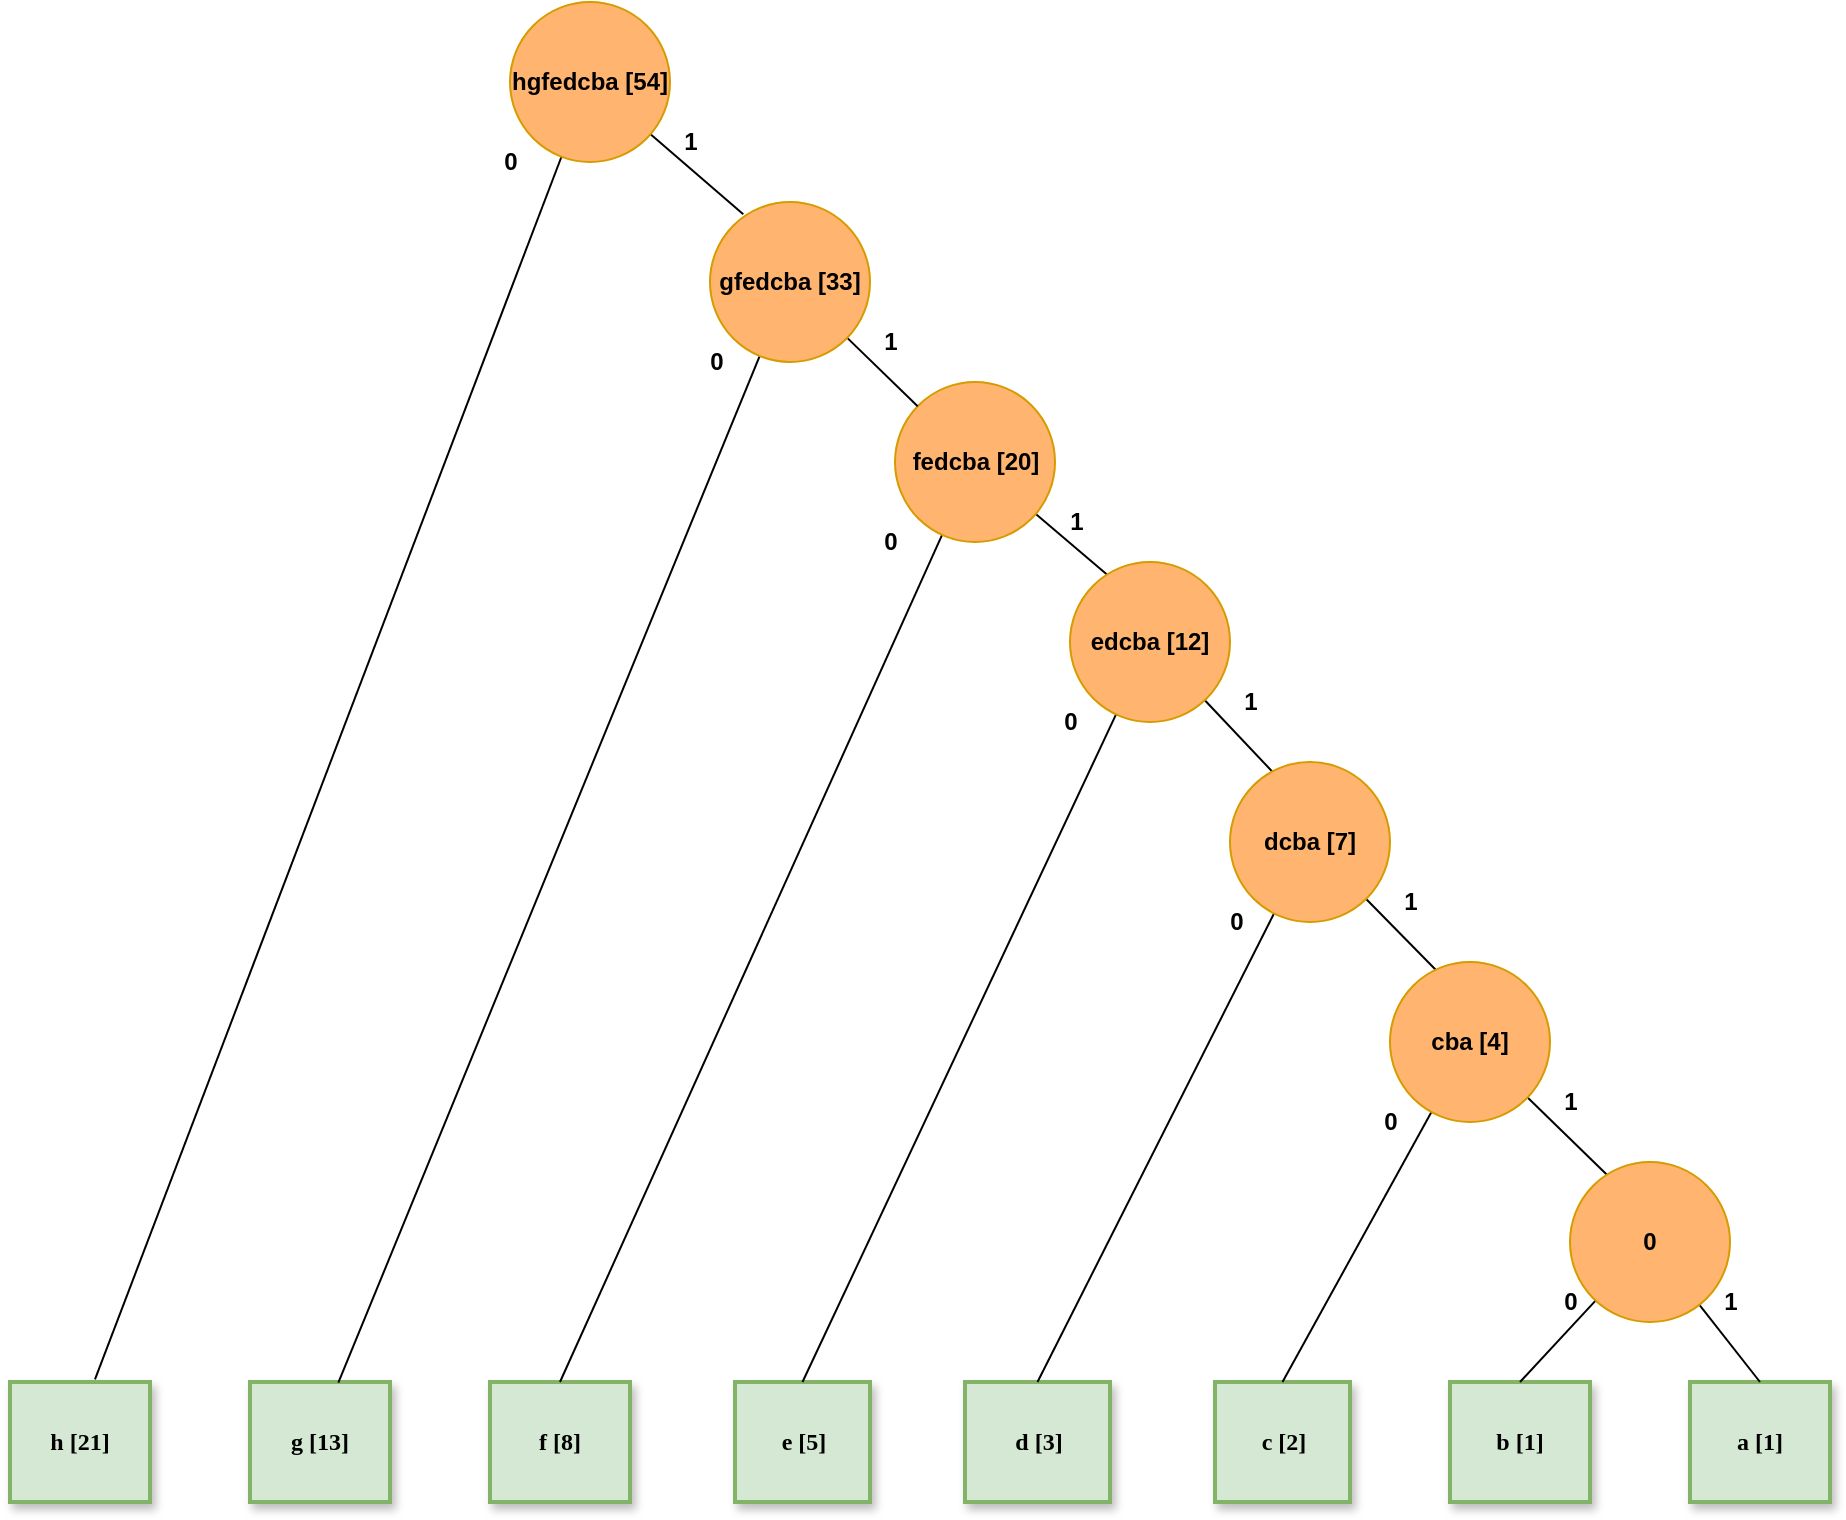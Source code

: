 <mxfile version="15.7.4" type="github">
  <diagram name="Page-1" id="10a91c8b-09ff-31b1-d368-03940ed4cc9e">
    <mxGraphModel dx="1422" dy="622" grid="1" gridSize="10" guides="1" tooltips="1" connect="1" arrows="1" fold="1" page="1" pageScale="1" pageWidth="1100" pageHeight="850" background="none" math="0" shadow="0">
      <root>
        <mxCell id="0" />
        <mxCell id="1" parent="0" />
        <mxCell id="62893188c0fa7362-11" value="a [1]" style="whiteSpace=wrap;html=1;rounded=0;shadow=1;labelBackgroundColor=none;strokeWidth=2;fontFamily=Verdana;fontSize=12;align=center;fillColor=#d5e8d4;strokeColor=#82b366;fontStyle=1" parent="1" vertex="1">
          <mxGeometry x="1000" y="730" width="70" height="60" as="geometry" />
        </mxCell>
        <mxCell id="62893188c0fa7362-20" value="e [5]" style="whiteSpace=wrap;html=1;rounded=0;shadow=1;labelBackgroundColor=none;strokeWidth=2;fontFamily=Verdana;fontSize=12;align=center;fillColor=#d5e8d4;strokeColor=#82b366;fontStyle=1" parent="1" vertex="1">
          <mxGeometry x="522.5" y="730" width="67.5" height="60" as="geometry" />
        </mxCell>
        <mxCell id="62893188c0fa7362-21" value="d [3]" style="whiteSpace=wrap;html=1;rounded=0;shadow=1;labelBackgroundColor=none;strokeWidth=2;fontFamily=Verdana;fontSize=12;align=center;fillColor=#d5e8d4;strokeColor=#82b366;fontStyle=1" parent="1" vertex="1">
          <mxGeometry x="637.5" y="730" width="72.5" height="60" as="geometry" />
        </mxCell>
        <mxCell id="62893188c0fa7362-22" value="c [2]" style="whiteSpace=wrap;html=1;rounded=0;shadow=1;labelBackgroundColor=none;strokeWidth=2;fontFamily=Verdana;fontSize=12;align=center;fillColor=#d5e8d4;strokeColor=#82b366;fontStyle=1" parent="1" vertex="1">
          <mxGeometry x="762.5" y="730" width="67.5" height="60" as="geometry" />
        </mxCell>
        <mxCell id="62893188c0fa7362-23" value="b [1]" style="whiteSpace=wrap;html=1;rounded=0;shadow=1;labelBackgroundColor=none;strokeWidth=2;fontFamily=Verdana;fontSize=12;align=center;fillColor=#d5e8d4;strokeColor=#82b366;fontStyle=1" parent="1" vertex="1">
          <mxGeometry x="880" y="730" width="70" height="60" as="geometry" />
        </mxCell>
        <mxCell id="Y31iZVEO0cCtLpvdEjN2-1" value="f [8]" style="whiteSpace=wrap;html=1;rounded=0;shadow=1;labelBackgroundColor=none;strokeWidth=2;fontFamily=Verdana;fontSize=12;align=center;fillColor=#d5e8d4;strokeColor=#82b366;fontStyle=1" vertex="1" parent="1">
          <mxGeometry x="400" y="730" width="70" height="60" as="geometry" />
        </mxCell>
        <mxCell id="Y31iZVEO0cCtLpvdEjN2-2" value="g [13]" style="whiteSpace=wrap;html=1;rounded=0;shadow=1;labelBackgroundColor=none;strokeWidth=2;fontFamily=Verdana;fontSize=12;align=center;fillColor=#d5e8d4;strokeColor=#82b366;fontStyle=1" vertex="1" parent="1">
          <mxGeometry x="280" y="730" width="70" height="60" as="geometry" />
        </mxCell>
        <mxCell id="Y31iZVEO0cCtLpvdEjN2-19" style="edgeStyle=none;rounded=0;orthogonalLoop=1;jettySize=auto;html=1;entryX=0.229;entryY=0.077;entryDx=0;entryDy=0;entryPerimeter=0;endArrow=none;endFill=0;" edge="1" parent="1" source="Y31iZVEO0cCtLpvdEjN2-9" target="Y31iZVEO0cCtLpvdEjN2-10">
          <mxGeometry relative="1" as="geometry" />
        </mxCell>
        <mxCell id="Y31iZVEO0cCtLpvdEjN2-29" style="edgeStyle=none;rounded=0;orthogonalLoop=1;jettySize=auto;html=1;entryX=0.5;entryY=0;entryDx=0;entryDy=0;endArrow=none;endFill=0;" edge="1" parent="1" source="Y31iZVEO0cCtLpvdEjN2-9" target="Y31iZVEO0cCtLpvdEjN2-1">
          <mxGeometry relative="1" as="geometry" />
        </mxCell>
        <mxCell id="Y31iZVEO0cCtLpvdEjN2-9" value="fedcba [20]" style="ellipse;whiteSpace=wrap;html=1;aspect=fixed;fillColor=#FFB570;strokeColor=#d79b00;fontStyle=1" vertex="1" parent="1">
          <mxGeometry x="602.5" y="230" width="80" height="80" as="geometry" />
        </mxCell>
        <mxCell id="Y31iZVEO0cCtLpvdEjN2-20" style="edgeStyle=none;rounded=0;orthogonalLoop=1;jettySize=auto;html=1;entryX=0.304;entryY=0.102;entryDx=0;entryDy=0;entryPerimeter=0;endArrow=none;endFill=0;" edge="1" parent="1" source="Y31iZVEO0cCtLpvdEjN2-10" target="Y31iZVEO0cCtLpvdEjN2-11">
          <mxGeometry relative="1" as="geometry" />
        </mxCell>
        <mxCell id="Y31iZVEO0cCtLpvdEjN2-30" style="edgeStyle=none;rounded=0;orthogonalLoop=1;jettySize=auto;html=1;entryX=0.5;entryY=0;entryDx=0;entryDy=0;endArrow=none;endFill=0;" edge="1" parent="1" source="Y31iZVEO0cCtLpvdEjN2-10" target="62893188c0fa7362-20">
          <mxGeometry relative="1" as="geometry" />
        </mxCell>
        <mxCell id="Y31iZVEO0cCtLpvdEjN2-10" value="edcba [12]" style="ellipse;whiteSpace=wrap;html=1;aspect=fixed;fillColor=#FFB570;strokeColor=#d79b00;fontStyle=1" vertex="1" parent="1">
          <mxGeometry x="690" y="320" width="80" height="80" as="geometry" />
        </mxCell>
        <mxCell id="Y31iZVEO0cCtLpvdEjN2-21" style="edgeStyle=none;rounded=0;orthogonalLoop=1;jettySize=auto;html=1;entryX=0.313;entryY=0.077;entryDx=0;entryDy=0;entryPerimeter=0;endArrow=none;endFill=0;" edge="1" parent="1" source="Y31iZVEO0cCtLpvdEjN2-11" target="Y31iZVEO0cCtLpvdEjN2-12">
          <mxGeometry relative="1" as="geometry" />
        </mxCell>
        <mxCell id="Y31iZVEO0cCtLpvdEjN2-31" style="edgeStyle=none;rounded=0;orthogonalLoop=1;jettySize=auto;html=1;entryX=0.5;entryY=0;entryDx=0;entryDy=0;endArrow=none;endFill=0;" edge="1" parent="1" source="Y31iZVEO0cCtLpvdEjN2-11" target="62893188c0fa7362-21">
          <mxGeometry relative="1" as="geometry" />
        </mxCell>
        <mxCell id="Y31iZVEO0cCtLpvdEjN2-11" value="dcba [7]" style="ellipse;whiteSpace=wrap;html=1;aspect=fixed;fillColor=#FFB570;strokeColor=#d79b00;fontStyle=1" vertex="1" parent="1">
          <mxGeometry x="770" y="420" width="80" height="80" as="geometry" />
        </mxCell>
        <mxCell id="Y31iZVEO0cCtLpvdEjN2-22" style="edgeStyle=none;rounded=0;orthogonalLoop=1;jettySize=auto;html=1;entryX=0.25;entryY=0.098;entryDx=0;entryDy=0;entryPerimeter=0;endArrow=none;endFill=0;" edge="1" parent="1" source="Y31iZVEO0cCtLpvdEjN2-12" target="Y31iZVEO0cCtLpvdEjN2-13">
          <mxGeometry relative="1" as="geometry" />
        </mxCell>
        <mxCell id="Y31iZVEO0cCtLpvdEjN2-25" style="edgeStyle=none;rounded=0;orthogonalLoop=1;jettySize=auto;html=1;entryX=0.5;entryY=0;entryDx=0;entryDy=0;endArrow=none;endFill=0;" edge="1" parent="1" source="Y31iZVEO0cCtLpvdEjN2-12" target="62893188c0fa7362-22">
          <mxGeometry relative="1" as="geometry" />
        </mxCell>
        <mxCell id="Y31iZVEO0cCtLpvdEjN2-12" value="cba [4]" style="ellipse;whiteSpace=wrap;html=1;aspect=fixed;fillColor=#FFB570;strokeColor=#d79b00;fontStyle=1" vertex="1" parent="1">
          <mxGeometry x="850" y="520" width="80" height="80" as="geometry" />
        </mxCell>
        <mxCell id="Y31iZVEO0cCtLpvdEjN2-23" style="edgeStyle=none;rounded=0;orthogonalLoop=1;jettySize=auto;html=1;entryX=0.5;entryY=0;entryDx=0;entryDy=0;endArrow=none;endFill=0;" edge="1" parent="1" source="Y31iZVEO0cCtLpvdEjN2-13" target="62893188c0fa7362-11">
          <mxGeometry relative="1" as="geometry" />
        </mxCell>
        <mxCell id="Y31iZVEO0cCtLpvdEjN2-24" style="edgeStyle=none;rounded=0;orthogonalLoop=1;jettySize=auto;html=1;entryX=0.5;entryY=0;entryDx=0;entryDy=0;endArrow=none;endFill=0;" edge="1" parent="1" source="Y31iZVEO0cCtLpvdEjN2-13" target="62893188c0fa7362-23">
          <mxGeometry relative="1" as="geometry" />
        </mxCell>
        <mxCell id="Y31iZVEO0cCtLpvdEjN2-13" value="0" style="ellipse;whiteSpace=wrap;html=1;aspect=fixed;fillColor=#FFB570;strokeColor=#d79b00;fontStyle=1" vertex="1" parent="1">
          <mxGeometry x="940" y="620" width="80" height="80" as="geometry" />
        </mxCell>
        <mxCell id="Y31iZVEO0cCtLpvdEjN2-18" style="edgeStyle=none;rounded=0;orthogonalLoop=1;jettySize=auto;html=1;endArrow=none;endFill=0;" edge="1" parent="1" source="Y31iZVEO0cCtLpvdEjN2-14" target="Y31iZVEO0cCtLpvdEjN2-9">
          <mxGeometry relative="1" as="geometry" />
        </mxCell>
        <mxCell id="Y31iZVEO0cCtLpvdEjN2-27" style="edgeStyle=none;rounded=0;orthogonalLoop=1;jettySize=auto;html=1;entryX=0.631;entryY=0.006;entryDx=0;entryDy=0;entryPerimeter=0;endArrow=none;endFill=0;" edge="1" parent="1" source="Y31iZVEO0cCtLpvdEjN2-14" target="Y31iZVEO0cCtLpvdEjN2-2">
          <mxGeometry relative="1" as="geometry" />
        </mxCell>
        <mxCell id="Y31iZVEO0cCtLpvdEjN2-14" value="gfedcba [33]" style="ellipse;whiteSpace=wrap;html=1;aspect=fixed;fillColor=#FFB570;strokeColor=#d79b00;fontStyle=1" vertex="1" parent="1">
          <mxGeometry x="510" y="140" width="80" height="80" as="geometry" />
        </mxCell>
        <mxCell id="Y31iZVEO0cCtLpvdEjN2-15" value="h [21]" style="whiteSpace=wrap;html=1;rounded=0;shadow=1;labelBackgroundColor=none;strokeWidth=2;fontFamily=Verdana;fontSize=12;align=center;fillColor=#d5e8d4;strokeColor=#82b366;fontStyle=1" vertex="1" parent="1">
          <mxGeometry x="160" y="730" width="70" height="60" as="geometry" />
        </mxCell>
        <mxCell id="Y31iZVEO0cCtLpvdEjN2-17" style="rounded=0;orthogonalLoop=1;jettySize=auto;html=1;entryX=0.208;entryY=0.077;entryDx=0;entryDy=0;entryPerimeter=0;endArrow=none;endFill=0;" edge="1" parent="1" source="Y31iZVEO0cCtLpvdEjN2-16" target="Y31iZVEO0cCtLpvdEjN2-14">
          <mxGeometry relative="1" as="geometry" />
        </mxCell>
        <mxCell id="Y31iZVEO0cCtLpvdEjN2-26" style="edgeStyle=none;rounded=0;orthogonalLoop=1;jettySize=auto;html=1;entryX=0.607;entryY=-0.022;entryDx=0;entryDy=0;entryPerimeter=0;endArrow=none;endFill=0;" edge="1" parent="1" source="Y31iZVEO0cCtLpvdEjN2-16" target="Y31iZVEO0cCtLpvdEjN2-15">
          <mxGeometry relative="1" as="geometry" />
        </mxCell>
        <mxCell id="Y31iZVEO0cCtLpvdEjN2-16" value="hgfedcba [54]" style="ellipse;whiteSpace=wrap;html=1;aspect=fixed;fillColor=#FFB570;strokeColor=#d79b00;fontStyle=1" vertex="1" parent="1">
          <mxGeometry x="410" y="40" width="80" height="80" as="geometry" />
        </mxCell>
        <mxCell id="Y31iZVEO0cCtLpvdEjN2-32" value="1" style="text;html=1;align=center;verticalAlign=middle;resizable=0;points=[];autosize=1;strokeColor=none;fillColor=none;fontStyle=1" vertex="1" parent="1">
          <mxGeometry x="490" y="100" width="20" height="20" as="geometry" />
        </mxCell>
        <mxCell id="Y31iZVEO0cCtLpvdEjN2-33" value="1" style="text;html=1;align=center;verticalAlign=middle;resizable=0;points=[];autosize=1;strokeColor=none;fillColor=none;fontStyle=1" vertex="1" parent="1">
          <mxGeometry x="590" y="200" width="20" height="20" as="geometry" />
        </mxCell>
        <mxCell id="Y31iZVEO0cCtLpvdEjN2-34" value="1" style="text;html=1;align=center;verticalAlign=middle;resizable=0;points=[];autosize=1;strokeColor=none;fillColor=none;fontStyle=1" vertex="1" parent="1">
          <mxGeometry x="682.5" y="290" width="20" height="20" as="geometry" />
        </mxCell>
        <mxCell id="Y31iZVEO0cCtLpvdEjN2-35" value="1" style="text;html=1;align=center;verticalAlign=middle;resizable=0;points=[];autosize=1;strokeColor=none;fillColor=none;fontStyle=1" vertex="1" parent="1">
          <mxGeometry x="770" y="380" width="20" height="20" as="geometry" />
        </mxCell>
        <mxCell id="Y31iZVEO0cCtLpvdEjN2-36" value="1" style="text;html=1;align=center;verticalAlign=middle;resizable=0;points=[];autosize=1;strokeColor=none;fillColor=none;fontStyle=1" vertex="1" parent="1">
          <mxGeometry x="850" y="480" width="20" height="20" as="geometry" />
        </mxCell>
        <mxCell id="Y31iZVEO0cCtLpvdEjN2-37" value="1" style="text;html=1;align=center;verticalAlign=middle;resizable=0;points=[];autosize=1;strokeColor=none;fillColor=none;fontStyle=1" vertex="1" parent="1">
          <mxGeometry x="930" y="580" width="20" height="20" as="geometry" />
        </mxCell>
        <mxCell id="Y31iZVEO0cCtLpvdEjN2-38" value="1" style="text;html=1;align=center;verticalAlign=middle;resizable=0;points=[];autosize=1;strokeColor=none;fillColor=none;fontStyle=1" vertex="1" parent="1">
          <mxGeometry x="1010" y="680" width="20" height="20" as="geometry" />
        </mxCell>
        <mxCell id="Y31iZVEO0cCtLpvdEjN2-39" value="0" style="text;html=1;align=center;verticalAlign=middle;resizable=0;points=[];autosize=1;strokeColor=none;fillColor=none;fontStyle=1" vertex="1" parent="1">
          <mxGeometry x="930" y="680" width="20" height="20" as="geometry" />
        </mxCell>
        <mxCell id="Y31iZVEO0cCtLpvdEjN2-40" value="0" style="text;html=1;align=center;verticalAlign=middle;resizable=0;points=[];autosize=1;strokeColor=none;fillColor=none;fontStyle=1" vertex="1" parent="1">
          <mxGeometry x="840" y="590" width="20" height="20" as="geometry" />
        </mxCell>
        <mxCell id="Y31iZVEO0cCtLpvdEjN2-41" value="0" style="text;html=1;align=center;verticalAlign=middle;resizable=0;points=[];autosize=1;strokeColor=none;fillColor=none;fontStyle=1" vertex="1" parent="1">
          <mxGeometry x="762.5" y="490" width="20" height="20" as="geometry" />
        </mxCell>
        <mxCell id="Y31iZVEO0cCtLpvdEjN2-42" value="0" style="text;html=1;align=center;verticalAlign=middle;resizable=0;points=[];autosize=1;strokeColor=none;fillColor=none;fontStyle=1" vertex="1" parent="1">
          <mxGeometry x="680" y="390" width="20" height="20" as="geometry" />
        </mxCell>
        <mxCell id="Y31iZVEO0cCtLpvdEjN2-43" value="0" style="text;html=1;align=center;verticalAlign=middle;resizable=0;points=[];autosize=1;strokeColor=none;fillColor=none;fontStyle=1" vertex="1" parent="1">
          <mxGeometry x="590" y="300" width="20" height="20" as="geometry" />
        </mxCell>
        <mxCell id="Y31iZVEO0cCtLpvdEjN2-44" value="0" style="text;html=1;align=center;verticalAlign=middle;resizable=0;points=[];autosize=1;strokeColor=none;fillColor=none;fontStyle=1" vertex="1" parent="1">
          <mxGeometry x="502.5" y="210" width="20" height="20" as="geometry" />
        </mxCell>
        <mxCell id="Y31iZVEO0cCtLpvdEjN2-45" value="0" style="text;html=1;align=center;verticalAlign=middle;resizable=0;points=[];autosize=1;strokeColor=none;fillColor=none;fontStyle=1" vertex="1" parent="1">
          <mxGeometry x="400" y="110" width="20" height="20" as="geometry" />
        </mxCell>
      </root>
    </mxGraphModel>
  </diagram>
</mxfile>
